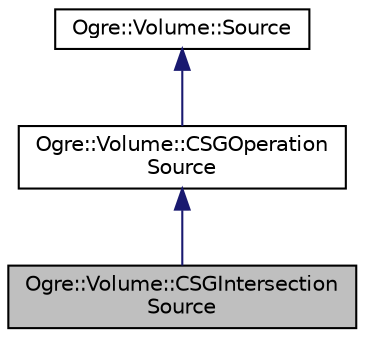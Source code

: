 digraph "Ogre::Volume::CSGIntersectionSource"
{
  bgcolor="transparent";
  edge [fontname="Helvetica",fontsize="10",labelfontname="Helvetica",labelfontsize="10"];
  node [fontname="Helvetica",fontsize="10",shape=record];
  Node0 [label="Ogre::Volume::CSGIntersection\lSource",height=0.2,width=0.4,color="black", fillcolor="grey75", style="filled", fontcolor="black"];
  Node1 -> Node0 [dir="back",color="midnightblue",fontsize="10",style="solid",fontname="Helvetica"];
  Node1 [label="Ogre::Volume::CSGOperation\lSource",height=0.2,width=0.4,color="black",URL="$class_ogre_1_1_volume_1_1_c_s_g_operation_source.html",tooltip="Abstract operation volume source holding two sources as operants. "];
  Node2 -> Node1 [dir="back",color="midnightblue",fontsize="10",style="solid",fontname="Helvetica"];
  Node2 [label="Ogre::Volume::Source",height=0.2,width=0.4,color="black",URL="$class_ogre_1_1_volume_1_1_source.html",tooltip="Abstract class defining the density function. "];
}
